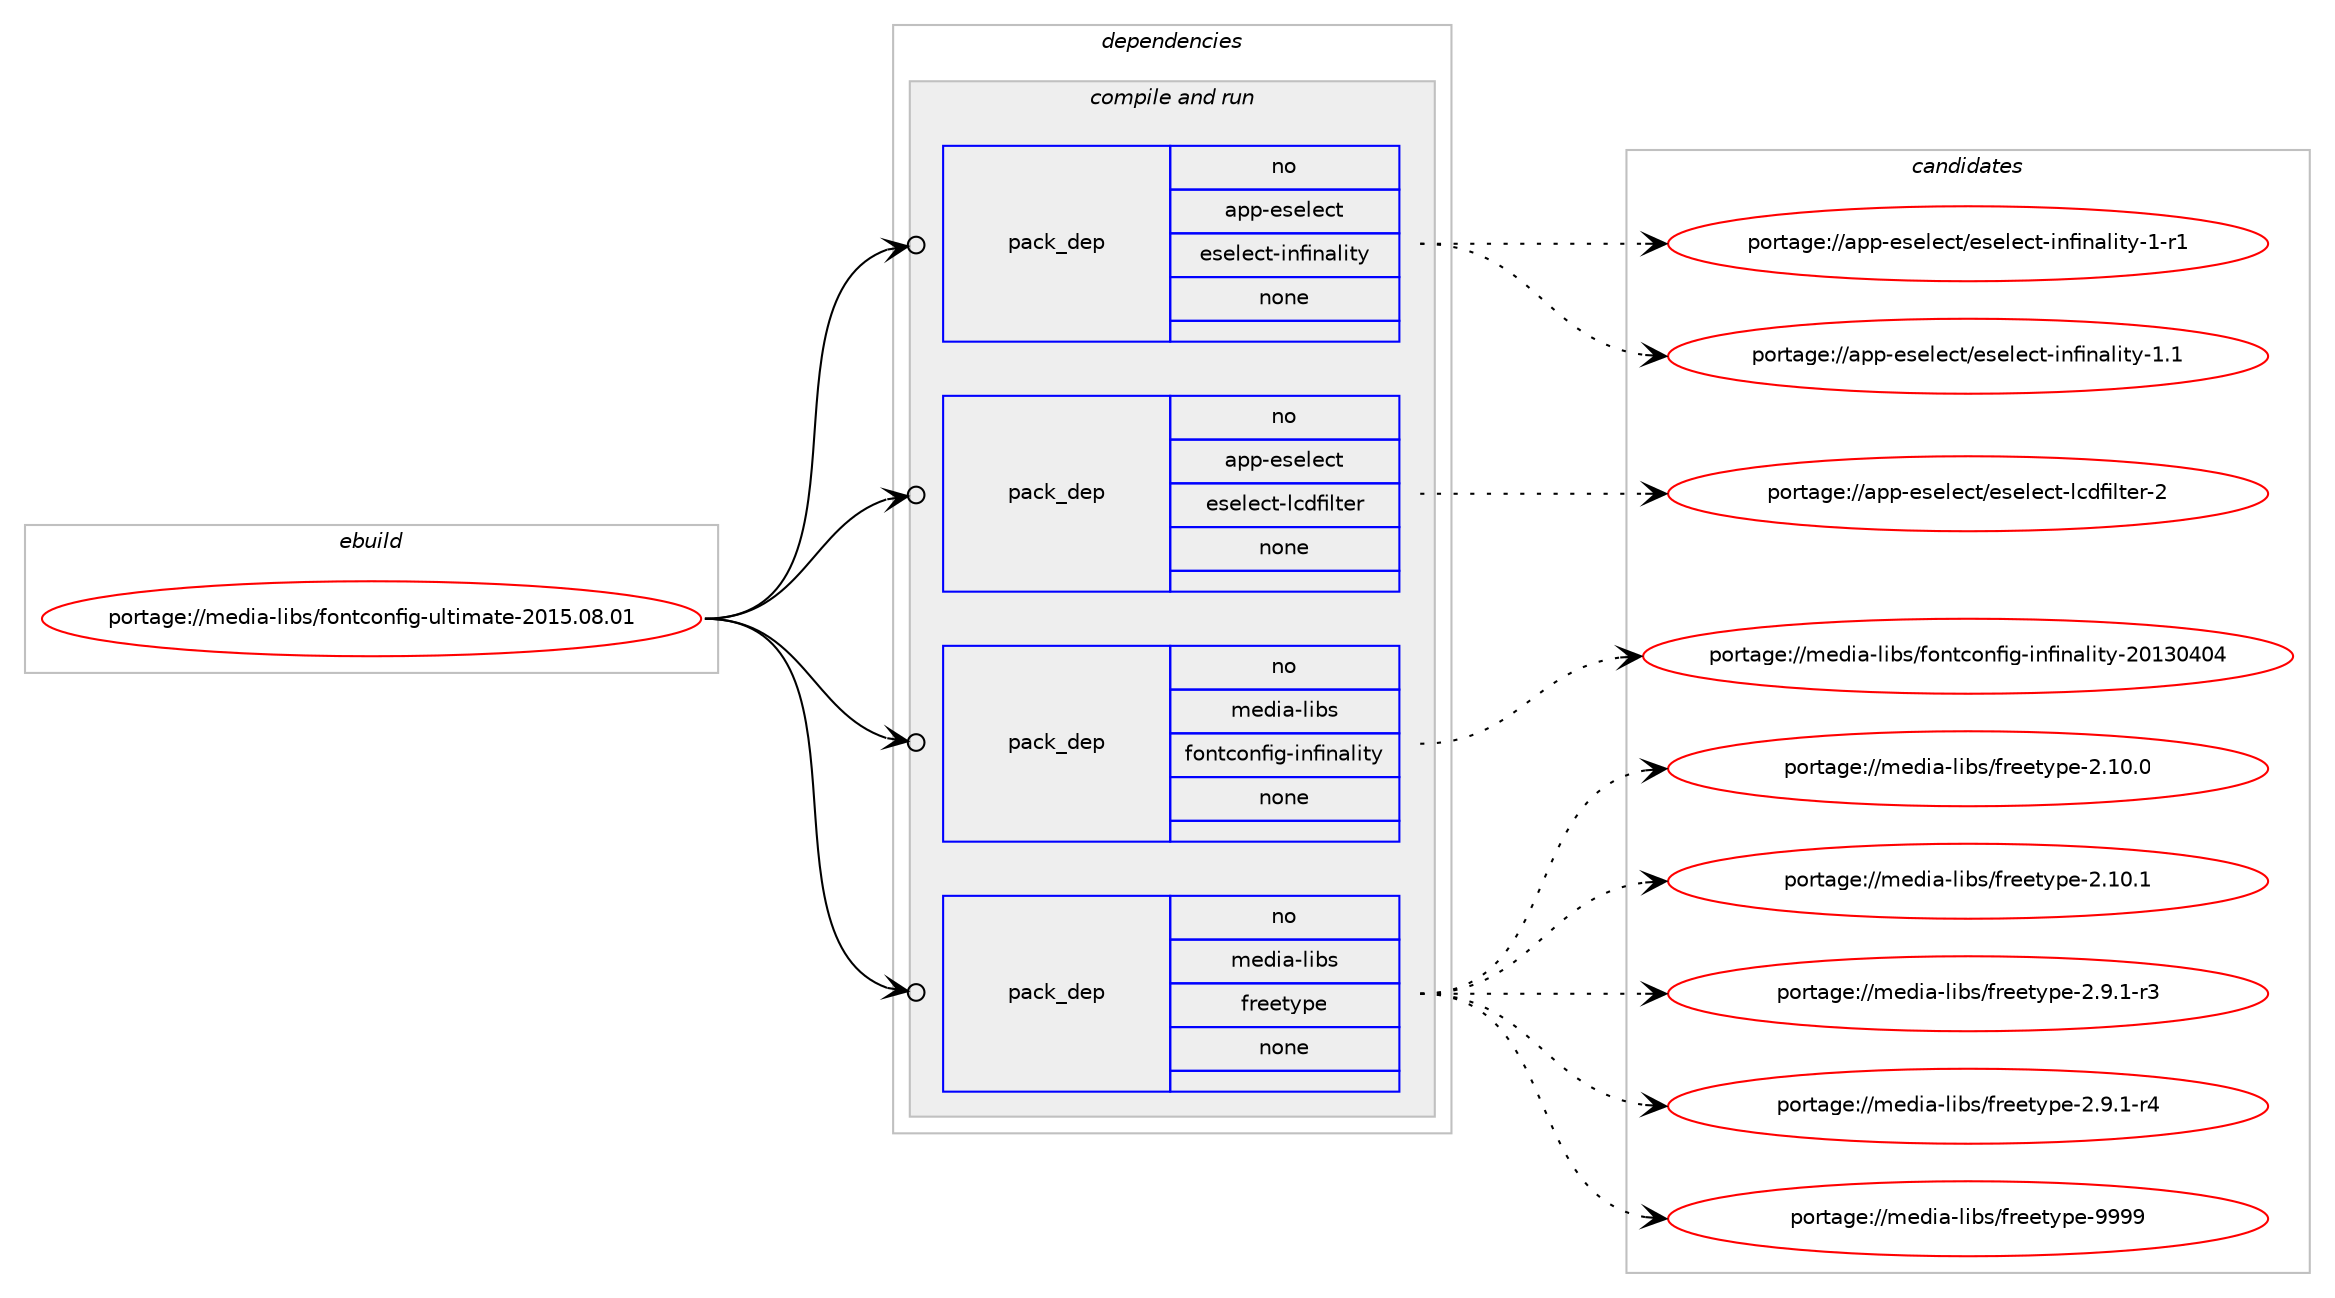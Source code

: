 digraph prolog {

# *************
# Graph options
# *************

newrank=true;
concentrate=true;
compound=true;
graph [rankdir=LR,fontname=Helvetica,fontsize=10,ranksep=1.5];#, ranksep=2.5, nodesep=0.2];
edge  [arrowhead=vee];
node  [fontname=Helvetica,fontsize=10];

# **********
# The ebuild
# **********

subgraph cluster_leftcol {
color=gray;
rank=same;
label=<<i>ebuild</i>>;
id [label="portage://media-libs/fontconfig-ultimate-2015.08.01", color=red, width=4, href="../media-libs/fontconfig-ultimate-2015.08.01.svg"];
}

# ****************
# The dependencies
# ****************

subgraph cluster_midcol {
color=gray;
label=<<i>dependencies</i>>;
subgraph cluster_compile {
fillcolor="#eeeeee";
style=filled;
label=<<i>compile</i>>;
}
subgraph cluster_compileandrun {
fillcolor="#eeeeee";
style=filled;
label=<<i>compile and run</i>>;
subgraph pack233603 {
dependency318110 [label=<<TABLE BORDER="0" CELLBORDER="1" CELLSPACING="0" CELLPADDING="4" WIDTH="220"><TR><TD ROWSPAN="6" CELLPADDING="30">pack_dep</TD></TR><TR><TD WIDTH="110">no</TD></TR><TR><TD>app-eselect</TD></TR><TR><TD>eselect-infinality</TD></TR><TR><TD>none</TD></TR><TR><TD></TD></TR></TABLE>>, shape=none, color=blue];
}
id:e -> dependency318110:w [weight=20,style="solid",arrowhead="odotvee"];
subgraph pack233604 {
dependency318111 [label=<<TABLE BORDER="0" CELLBORDER="1" CELLSPACING="0" CELLPADDING="4" WIDTH="220"><TR><TD ROWSPAN="6" CELLPADDING="30">pack_dep</TD></TR><TR><TD WIDTH="110">no</TD></TR><TR><TD>app-eselect</TD></TR><TR><TD>eselect-lcdfilter</TD></TR><TR><TD>none</TD></TR><TR><TD></TD></TR></TABLE>>, shape=none, color=blue];
}
id:e -> dependency318111:w [weight=20,style="solid",arrowhead="odotvee"];
subgraph pack233605 {
dependency318112 [label=<<TABLE BORDER="0" CELLBORDER="1" CELLSPACING="0" CELLPADDING="4" WIDTH="220"><TR><TD ROWSPAN="6" CELLPADDING="30">pack_dep</TD></TR><TR><TD WIDTH="110">no</TD></TR><TR><TD>media-libs</TD></TR><TR><TD>fontconfig-infinality</TD></TR><TR><TD>none</TD></TR><TR><TD></TD></TR></TABLE>>, shape=none, color=blue];
}
id:e -> dependency318112:w [weight=20,style="solid",arrowhead="odotvee"];
subgraph pack233606 {
dependency318113 [label=<<TABLE BORDER="0" CELLBORDER="1" CELLSPACING="0" CELLPADDING="4" WIDTH="220"><TR><TD ROWSPAN="6" CELLPADDING="30">pack_dep</TD></TR><TR><TD WIDTH="110">no</TD></TR><TR><TD>media-libs</TD></TR><TR><TD>freetype</TD></TR><TR><TD>none</TD></TR><TR><TD></TD></TR></TABLE>>, shape=none, color=blue];
}
id:e -> dependency318113:w [weight=20,style="solid",arrowhead="odotvee"];
}
subgraph cluster_run {
fillcolor="#eeeeee";
style=filled;
label=<<i>run</i>>;
}
}

# **************
# The candidates
# **************

subgraph cluster_choices {
rank=same;
color=gray;
label=<<i>candidates</i>>;

subgraph choice233603 {
color=black;
nodesep=1;
choiceportage9711211245101115101108101991164710111510110810199116451051101021051109710810511612145494511449 [label="portage://app-eselect/eselect-infinality-1-r1", color=red, width=4,href="../app-eselect/eselect-infinality-1-r1.svg"];
choiceportage9711211245101115101108101991164710111510110810199116451051101021051109710810511612145494649 [label="portage://app-eselect/eselect-infinality-1.1", color=red, width=4,href="../app-eselect/eselect-infinality-1.1.svg"];
dependency318110:e -> choiceportage9711211245101115101108101991164710111510110810199116451051101021051109710810511612145494511449:w [style=dotted,weight="100"];
dependency318110:e -> choiceportage9711211245101115101108101991164710111510110810199116451051101021051109710810511612145494649:w [style=dotted,weight="100"];
}
subgraph choice233604 {
color=black;
nodesep=1;
choiceportage971121124510111510110810199116471011151011081019911645108991001021051081161011144550 [label="portage://app-eselect/eselect-lcdfilter-2", color=red, width=4,href="../app-eselect/eselect-lcdfilter-2.svg"];
dependency318111:e -> choiceportage971121124510111510110810199116471011151011081019911645108991001021051081161011144550:w [style=dotted,weight="100"];
}
subgraph choice233605 {
color=black;
nodesep=1;
choiceportage10910110010597451081059811547102111110116991111101021051034510511010210511097108105116121455048495148524852 [label="portage://media-libs/fontconfig-infinality-20130404", color=red, width=4,href="../media-libs/fontconfig-infinality-20130404.svg"];
dependency318112:e -> choiceportage10910110010597451081059811547102111110116991111101021051034510511010210511097108105116121455048495148524852:w [style=dotted,weight="100"];
}
subgraph choice233606 {
color=black;
nodesep=1;
choiceportage1091011001059745108105981154710211410110111612111210145504649484648 [label="portage://media-libs/freetype-2.10.0", color=red, width=4,href="../media-libs/freetype-2.10.0.svg"];
choiceportage1091011001059745108105981154710211410110111612111210145504649484649 [label="portage://media-libs/freetype-2.10.1", color=red, width=4,href="../media-libs/freetype-2.10.1.svg"];
choiceportage109101100105974510810598115471021141011011161211121014550465746494511451 [label="portage://media-libs/freetype-2.9.1-r3", color=red, width=4,href="../media-libs/freetype-2.9.1-r3.svg"];
choiceportage109101100105974510810598115471021141011011161211121014550465746494511452 [label="portage://media-libs/freetype-2.9.1-r4", color=red, width=4,href="../media-libs/freetype-2.9.1-r4.svg"];
choiceportage109101100105974510810598115471021141011011161211121014557575757 [label="portage://media-libs/freetype-9999", color=red, width=4,href="../media-libs/freetype-9999.svg"];
dependency318113:e -> choiceportage1091011001059745108105981154710211410110111612111210145504649484648:w [style=dotted,weight="100"];
dependency318113:e -> choiceportage1091011001059745108105981154710211410110111612111210145504649484649:w [style=dotted,weight="100"];
dependency318113:e -> choiceportage109101100105974510810598115471021141011011161211121014550465746494511451:w [style=dotted,weight="100"];
dependency318113:e -> choiceportage109101100105974510810598115471021141011011161211121014550465746494511452:w [style=dotted,weight="100"];
dependency318113:e -> choiceportage109101100105974510810598115471021141011011161211121014557575757:w [style=dotted,weight="100"];
}
}

}

